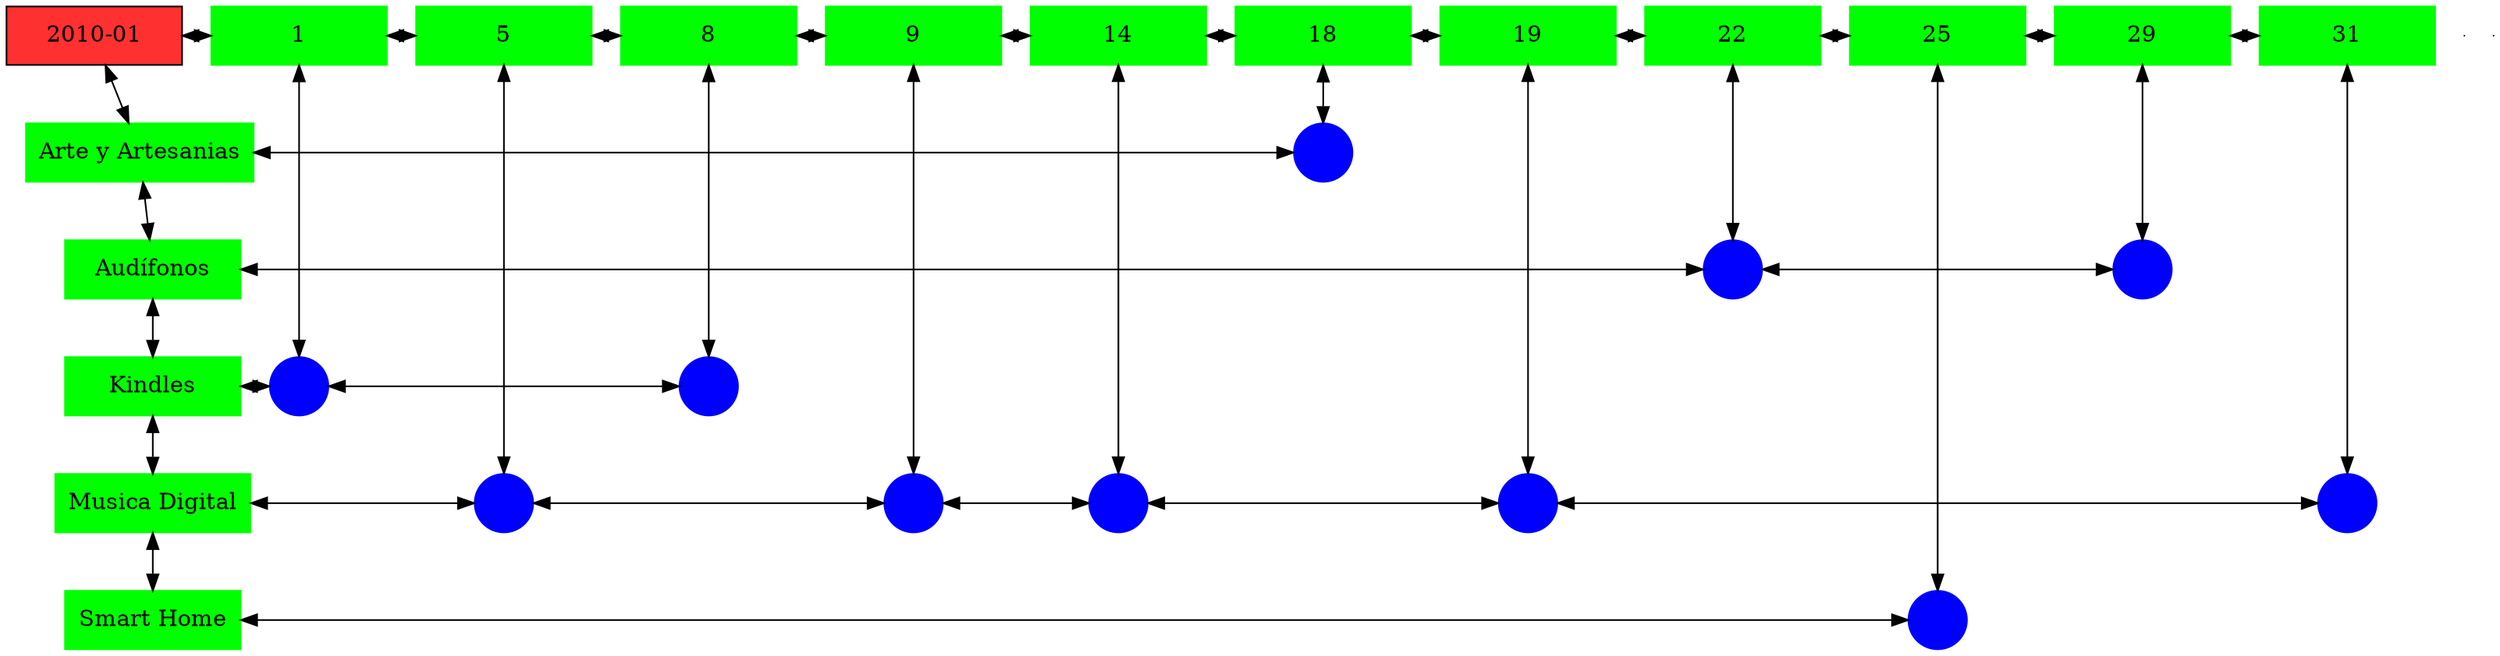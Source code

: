 digraph G{
node[shape="box"];
nodeMt[ label = "2010-01", width = 1.5, style = filled, fillcolor = firebrick1, group = 1 ];
e0[ shape = point, width = 0 ];
e1[ shape = point, width = 0 ];
node0xc0020d4640[label="1",color=green,style =filled,width = 1.5 group=1];
nodeMt->node0xc0020d4640[dir="both"];
{rank=same;nodeMt;node0xc0020d4640;}
node0xc002238140[label="5",color=green,style =filled,width = 1.5 group=5];
node0xc0020d4640->node0xc002238140[dir="both"];
{rank=same;node0xc0020d4640;node0xc002238140;}
node0xc002062780[label="8",color=green,style =filled,width = 1.5 group=8];
node0xc002238140->node0xc002062780[dir="both"];
{rank=same;node0xc002238140;node0xc002062780;}
node0xc002119bd0[label="9",color=green,style =filled,width = 1.5 group=9];
node0xc002062780->node0xc002119bd0[dir="both"];
{rank=same;node0xc002062780;node0xc002119bd0;}
node0xc002041180[label="14",color=green,style =filled,width = 1.5 group=14];
node0xc002119bd0->node0xc002041180[dir="both"];
{rank=same;node0xc002119bd0;node0xc002041180;}
node0xc0020b11d0[label="18",color=green,style =filled,width = 1.5 group=18];
node0xc002041180->node0xc0020b11d0[dir="both"];
{rank=same;node0xc002041180;node0xc0020b11d0;}
node0xc0021cabe0[label="19",color=green,style =filled,width = 1.5 group=19];
node0xc0020b11d0->node0xc0021cabe0[dir="both"];
{rank=same;node0xc0020b11d0;node0xc0021cabe0;}
node0xc001fce9b0[label="22",color=green,style =filled,width = 1.5 group=22];
node0xc0021cabe0->node0xc001fce9b0[dir="both"];
{rank=same;node0xc0021cabe0;node0xc001fce9b0;}
node0xc001eae1e0[label="25",color=green,style =filled,width = 1.5 group=25];
node0xc001fce9b0->node0xc001eae1e0[dir="both"];
{rank=same;node0xc001fce9b0;node0xc001eae1e0;}
node0xc002118370[label="29",color=green,style =filled,width = 1.5 group=29];
node0xc001eae1e0->node0xc002118370[dir="both"];
{rank=same;node0xc001eae1e0;node0xc002118370;}
node0xc002273680[label="31",color=green,style =filled,width = 1.5 group=31];
node0xc002118370->node0xc002273680[dir="both"];
{rank=same;node0xc002118370;node0xc002273680;}
node0xc0020b1180[label="Arte y Artesanias",color=green,style =filled width = 1.5 group=1];
node0xc0020a7a80[label="",color=blue,style =filled, width = 0.5 group=18 shape=circle];
node0xc0020b1180->node0xc0020a7a80[dir="both"];
{rank=same;node0xc0020b1180;node0xc0020a7a80;}
node0xc001fce960[label="Audífonos",color=green,style =filled width = 1.5 group=1];
node0xc001fc7180[label="",color=blue,style =filled, width = 0.5 group=22 shape=circle];
node0xc001fce960->node0xc001fc7180[dir="both"];
{rank=same;node0xc001fce960;node0xc001fc7180;}
node0xc002114400[label="",color=blue,style =filled, width = 0.5 group=29 shape=circle];
node0xc001fc7180->node0xc002114400[dir="both"];
{rank=same;node0xc002114400;node0xc001fc7180;}
node0xc002062730[label="Kindles",color=green,style =filled width = 1.5 group=1];
node0xc0020d8380[label="",color=blue,style =filled, width = 0.5 group=1 shape=circle];
node0xc002062730->node0xc0020d8380[dir="both"];
{rank=same;node0xc002062730;node0xc0020d8380;}
node0xc00204dd80[label="",color=blue,style =filled, width = 0.5 group=8 shape=circle];
node0xc0020d8380->node0xc00204dd80[dir="both"];
{rank=same;node0xc00204dd80;node0xc0020d8380;}
node0xc002041130[label="Musica Digital",color=green,style =filled width = 1.5 group=1];
node0xc002233000[label="",color=blue,style =filled, width = 0.5 group=5 shape=circle];
node0xc002041130->node0xc002233000[dir="both"];
{rank=same;node0xc002041130;node0xc002233000;}
node0xc002115800[label="",color=blue,style =filled, width = 0.5 group=9 shape=circle];
node0xc002233000->node0xc002115800[dir="both"];
{rank=same;node0xc002115800;node0xc002233000;}
node0xc002039980[label="",color=blue,style =filled, width = 0.5 group=14 shape=circle];
node0xc002115800->node0xc002039980[dir="both"];
{rank=same;node0xc002039980;node0xc002115800;}
node0xc0021c3400[label="",color=blue,style =filled, width = 0.5 group=19 shape=circle];
node0xc002039980->node0xc0021c3400[dir="both"];
{rank=same;node0xc0021c3400;node0xc002039980;}
node0xc002271600[label="",color=blue,style =filled, width = 0.5 group=31 shape=circle];
node0xc0021c3400->node0xc002271600[dir="both"];
{rank=same;node0xc002271600;node0xc0021c3400;}
node0xc001eae190[label="Smart Home",color=green,style =filled width = 1.5 group=1];
node0xc001ea5480[label="",color=blue,style =filled, width = 0.5 group=25 shape=circle];
node0xc001eae190->node0xc001ea5480[dir="both"];
{rank=same;node0xc001eae190;node0xc001ea5480;}
node0xc0020d4640->node0xc0020d8380[dir="both"];
node0xc002238140->node0xc002233000[dir="both"];
node0xc002062780->node0xc00204dd80[dir="both"];
node0xc002119bd0->node0xc002115800[dir="both"];
node0xc002041180->node0xc002039980[dir="both"];
node0xc0020b11d0->node0xc0020a7a80[dir="both"];
node0xc0021cabe0->node0xc0021c3400[dir="both"];
node0xc001fce9b0->node0xc001fc7180[dir="both"];
node0xc001eae1e0->node0xc001ea5480[dir="both"];
node0xc002118370->node0xc002114400[dir="both"];
node0xc002273680->node0xc002271600[dir="both"];
nodeMt->node0xc0020b1180[dir="both"];
node0xc0020b1180->node0xc001fce960[dir="both"];
node0xc001fce960->node0xc002062730[dir="both"];
node0xc002062730->node0xc002041130[dir="both"];
node0xc002041130->node0xc001eae190[dir="both"];
}
